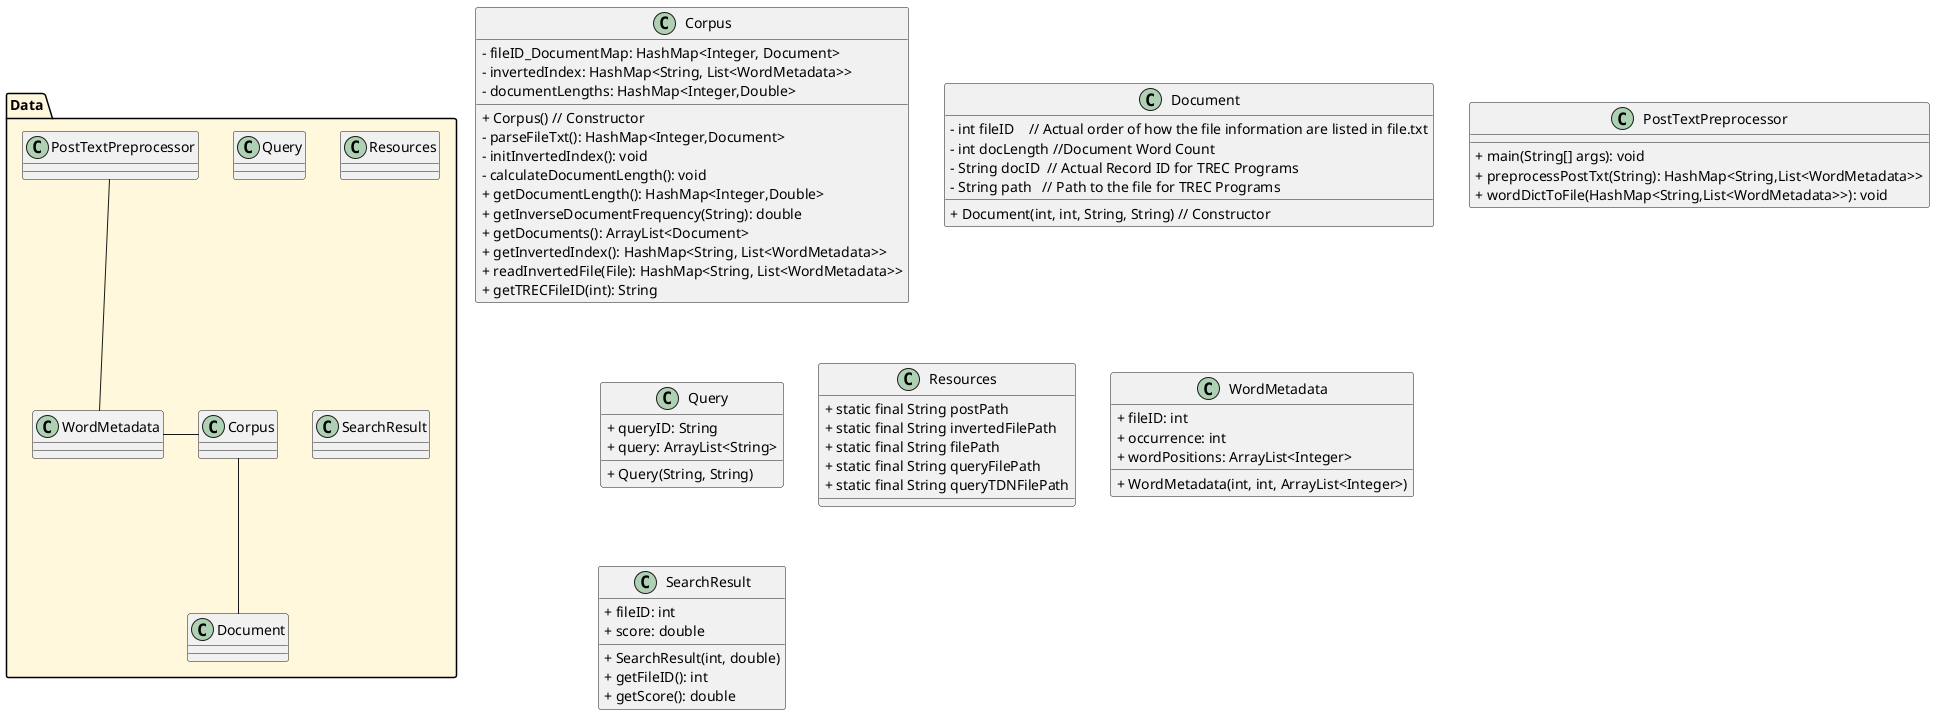 @startuml
package "Data" #FFF8DC{
class Corpus
class Document
class PostTextPreprocessor
class Query
class Resources
class WordMetadata
class SearchResult

Corpus -- Document
Corpus - WordMetadata
PostTextPreprocessor -- WordMetadata
}


class Corpus {

<plain>- fileID_DocumentMap: HashMap<Integer, Document>
<plain>- invertedIndex: HashMap<String, List<WordMetadata>>
<plain>- documentLengths: HashMap<Integer,Double>

<plain>+ Corpus() // Constructor
<plain>- parseFileTxt(): HashMap<Integer,Document>
<plain>- initInvertedIndex(): void
<plain>- calculateDocumentLength(): void
<plain>+ getDocumentLength(): HashMap<Integer,Double>
<plain>+ getInverseDocumentFrequency(String): double
<plain>+ getDocuments(): ArrayList<Document>
<plain>+ getInvertedIndex(): HashMap<String, List<WordMetadata>>
<plain>+ readInvertedFile(File): HashMap<String, List<WordMetadata>>
' <plain>+ HashMap<String, Integer> sumTermFrequencyNormalization()
' <plain>+ HashMap<String, Integer> maxTermFrequencyNormalization()
<plain>+ getTRECFileID(int): String
}

class Document{

<plain>- int fileID    // Actual order of how the file information are listed in file.txt
<plain>- int docLength //Document Word Count
<plain>- String docID  // Actual Record ID for TREC Programs
<plain>- String path   // Path to the file for TREC Programs

<plain>+ Document(int, int, String, String) // Constructor
}

class PostTextPreprocessor{

<plain>+ main(String[] args): void
<plain>+ preprocessPostTxt(String): HashMap<String,List<WordMetadata>>
<plain>+ wordDictToFile(HashMap<String,List<WordMetadata>>): void
}

class Query {
<plain>+ queryID: String
<plain>+ query: ArrayList<String>
<plain>+ Query(String, String)
}

class Resources {
<plain>+ static final String postPath
<plain>+ static final String invertedFilePath
<plain>+ static final String filePath
<plain>+ static final String queryFilePath
<plain>+ static final String queryTDNFilePath

}

class WordMetadata {

<plain>+ fileID: int
<plain>+ occurrence: int
<plain>+ wordPositions: ArrayList<Integer>

<plain>+ WordMetadata(int, int, ArrayList<Integer>)

}

class SearchResult {
<plain>+ fileID: int
<plain>+ score: double

<plain>+ SearchResult(int, double)
<plain>+ getFileID(): int
<plain>+ getScore(): double

}
@enduml